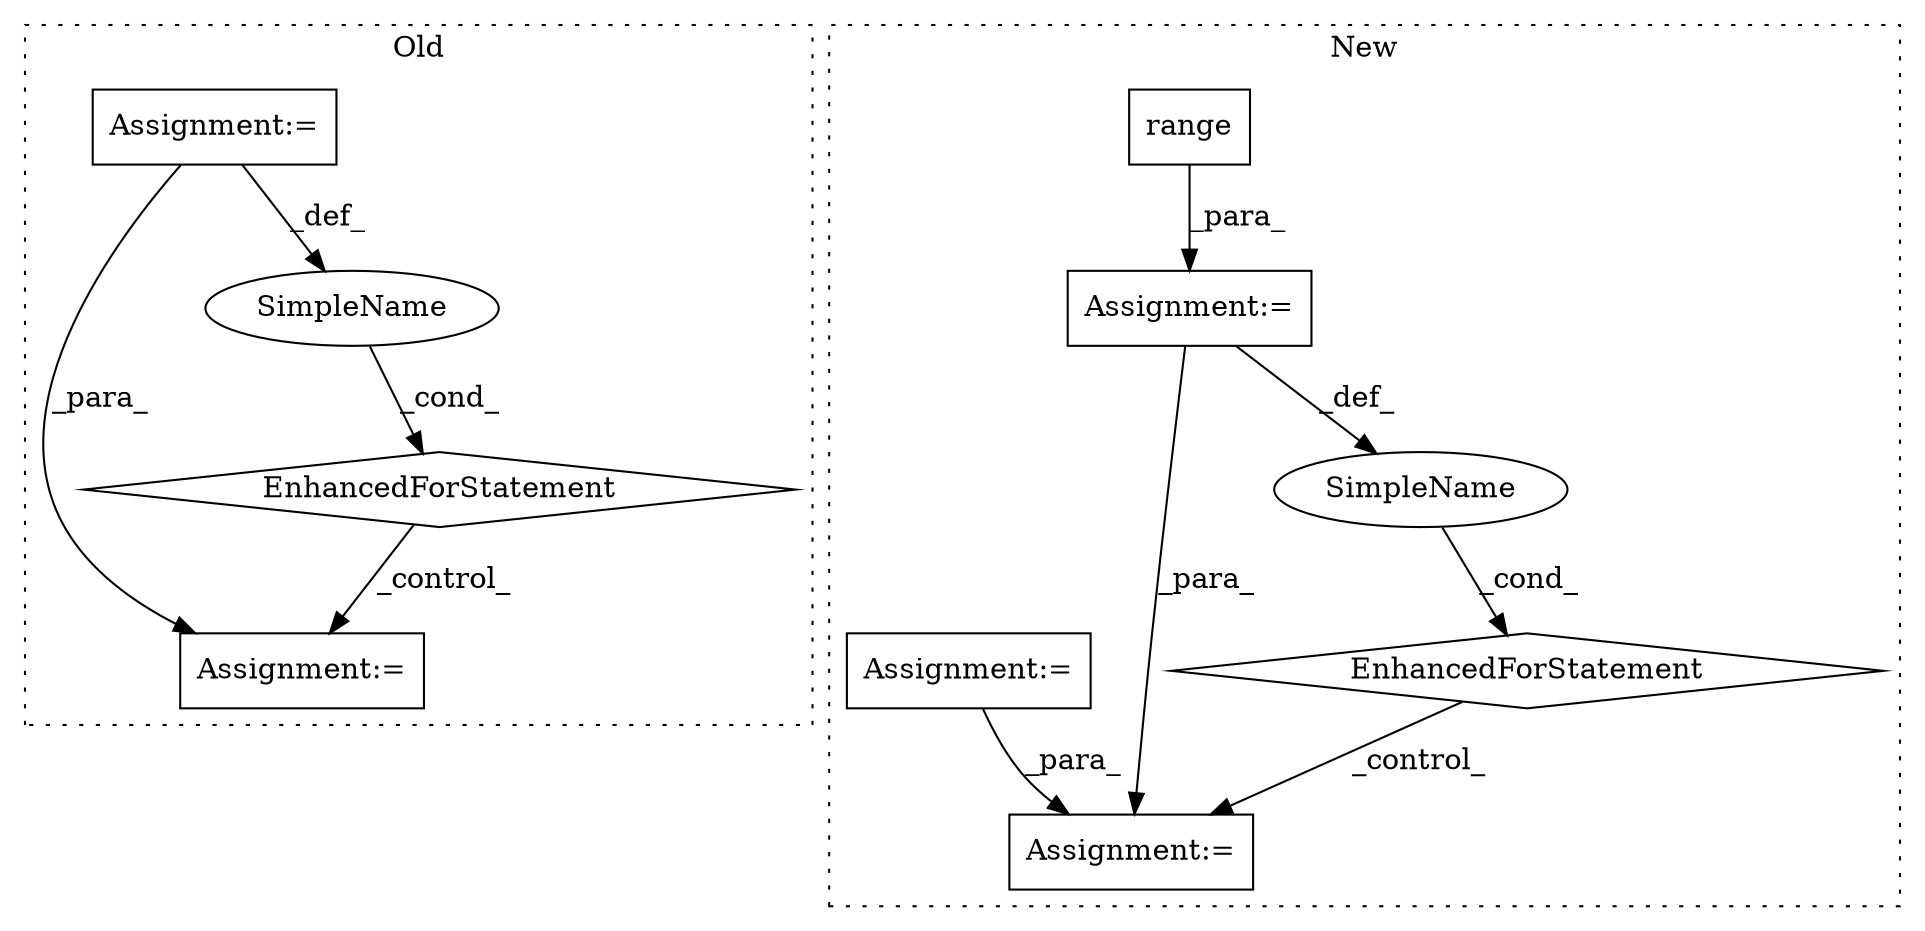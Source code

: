 digraph G {
subgraph cluster0 {
1 [label="EnhancedForStatement" a="70" s="450,517" l="53,2" shape="diamond"];
4 [label="Assignment:=" a="7" s="385" l="1" shape="box"];
8 [label="Assignment:=" a="7" s="678" l="2" shape="box"];
9 [label="SimpleName" a="42" s="507" l="3" shape="ellipse"];
label = "Old";
style="dotted";
}
subgraph cluster1 {
2 [label="range" a="32" s="611,618" l="6,1" shape="box"];
3 [label="Assignment:=" a="7" s="550,619" l="53,2" shape="box"];
5 [label="EnhancedForStatement" a="70" s="550,619" l="53,2" shape="diamond"];
6 [label="Assignment:=" a="7" s="842" l="1" shape="box"];
7 [label="SimpleName" a="42" s="607" l="1" shape="ellipse"];
10 [label="Assignment:=" a="7" s="283" l="2" shape="box"];
label = "New";
style="dotted";
}
1 -> 8 [label="_control_"];
2 -> 3 [label="_para_"];
3 -> 7 [label="_def_"];
3 -> 6 [label="_para_"];
4 -> 8 [label="_para_"];
4 -> 9 [label="_def_"];
5 -> 6 [label="_control_"];
7 -> 5 [label="_cond_"];
9 -> 1 [label="_cond_"];
10 -> 6 [label="_para_"];
}